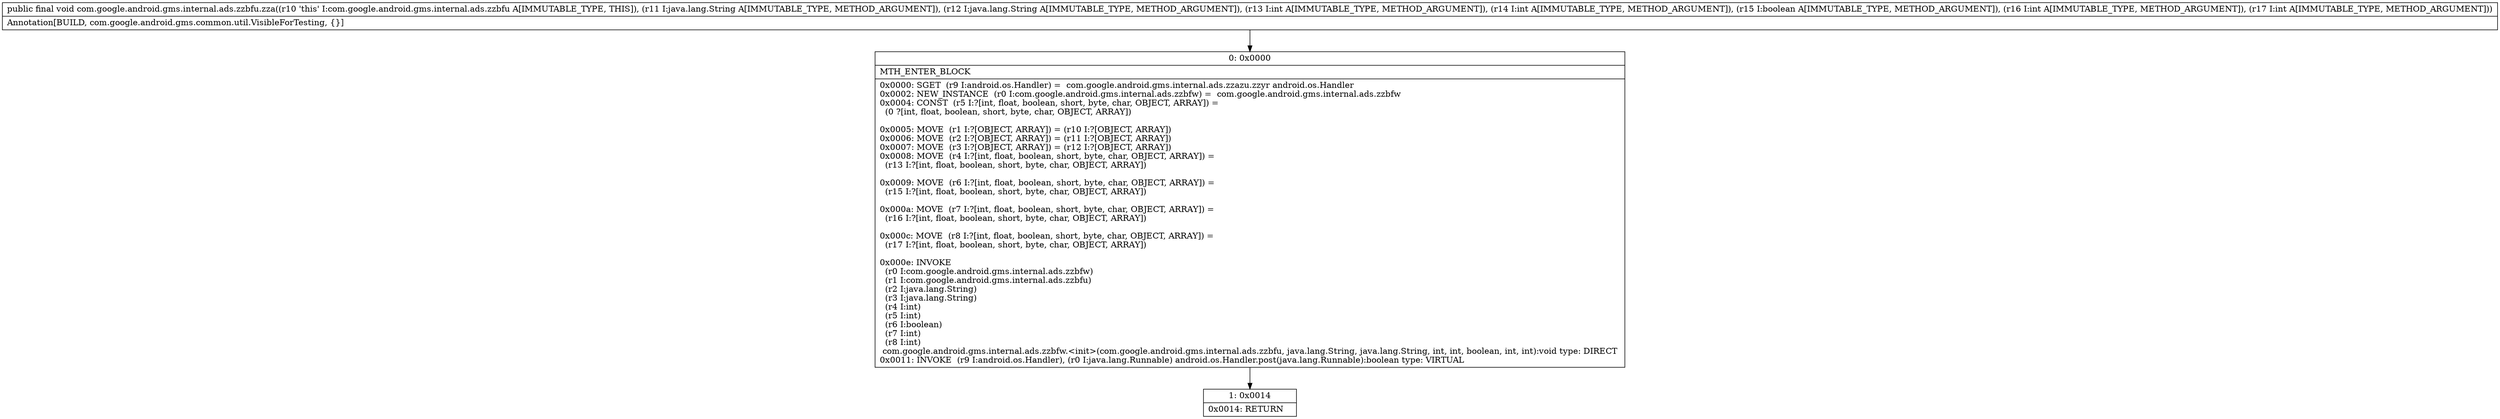 digraph "CFG forcom.google.android.gms.internal.ads.zzbfu.zza(Ljava\/lang\/String;Ljava\/lang\/String;IIZII)V" {
Node_0 [shape=record,label="{0\:\ 0x0000|MTH_ENTER_BLOCK\l|0x0000: SGET  (r9 I:android.os.Handler) =  com.google.android.gms.internal.ads.zzazu.zzyr android.os.Handler \l0x0002: NEW_INSTANCE  (r0 I:com.google.android.gms.internal.ads.zzbfw) =  com.google.android.gms.internal.ads.zzbfw \l0x0004: CONST  (r5 I:?[int, float, boolean, short, byte, char, OBJECT, ARRAY]) = \l  (0 ?[int, float, boolean, short, byte, char, OBJECT, ARRAY])\l \l0x0005: MOVE  (r1 I:?[OBJECT, ARRAY]) = (r10 I:?[OBJECT, ARRAY]) \l0x0006: MOVE  (r2 I:?[OBJECT, ARRAY]) = (r11 I:?[OBJECT, ARRAY]) \l0x0007: MOVE  (r3 I:?[OBJECT, ARRAY]) = (r12 I:?[OBJECT, ARRAY]) \l0x0008: MOVE  (r4 I:?[int, float, boolean, short, byte, char, OBJECT, ARRAY]) = \l  (r13 I:?[int, float, boolean, short, byte, char, OBJECT, ARRAY])\l \l0x0009: MOVE  (r6 I:?[int, float, boolean, short, byte, char, OBJECT, ARRAY]) = \l  (r15 I:?[int, float, boolean, short, byte, char, OBJECT, ARRAY])\l \l0x000a: MOVE  (r7 I:?[int, float, boolean, short, byte, char, OBJECT, ARRAY]) = \l  (r16 I:?[int, float, boolean, short, byte, char, OBJECT, ARRAY])\l \l0x000c: MOVE  (r8 I:?[int, float, boolean, short, byte, char, OBJECT, ARRAY]) = \l  (r17 I:?[int, float, boolean, short, byte, char, OBJECT, ARRAY])\l \l0x000e: INVOKE  \l  (r0 I:com.google.android.gms.internal.ads.zzbfw)\l  (r1 I:com.google.android.gms.internal.ads.zzbfu)\l  (r2 I:java.lang.String)\l  (r3 I:java.lang.String)\l  (r4 I:int)\l  (r5 I:int)\l  (r6 I:boolean)\l  (r7 I:int)\l  (r8 I:int)\l com.google.android.gms.internal.ads.zzbfw.\<init\>(com.google.android.gms.internal.ads.zzbfu, java.lang.String, java.lang.String, int, int, boolean, int, int):void type: DIRECT \l0x0011: INVOKE  (r9 I:android.os.Handler), (r0 I:java.lang.Runnable) android.os.Handler.post(java.lang.Runnable):boolean type: VIRTUAL \l}"];
Node_1 [shape=record,label="{1\:\ 0x0014|0x0014: RETURN   \l}"];
MethodNode[shape=record,label="{public final void com.google.android.gms.internal.ads.zzbfu.zza((r10 'this' I:com.google.android.gms.internal.ads.zzbfu A[IMMUTABLE_TYPE, THIS]), (r11 I:java.lang.String A[IMMUTABLE_TYPE, METHOD_ARGUMENT]), (r12 I:java.lang.String A[IMMUTABLE_TYPE, METHOD_ARGUMENT]), (r13 I:int A[IMMUTABLE_TYPE, METHOD_ARGUMENT]), (r14 I:int A[IMMUTABLE_TYPE, METHOD_ARGUMENT]), (r15 I:boolean A[IMMUTABLE_TYPE, METHOD_ARGUMENT]), (r16 I:int A[IMMUTABLE_TYPE, METHOD_ARGUMENT]), (r17 I:int A[IMMUTABLE_TYPE, METHOD_ARGUMENT]))  | Annotation[BUILD, com.google.android.gms.common.util.VisibleForTesting, \{\}]\l}"];
MethodNode -> Node_0;
Node_0 -> Node_1;
}

